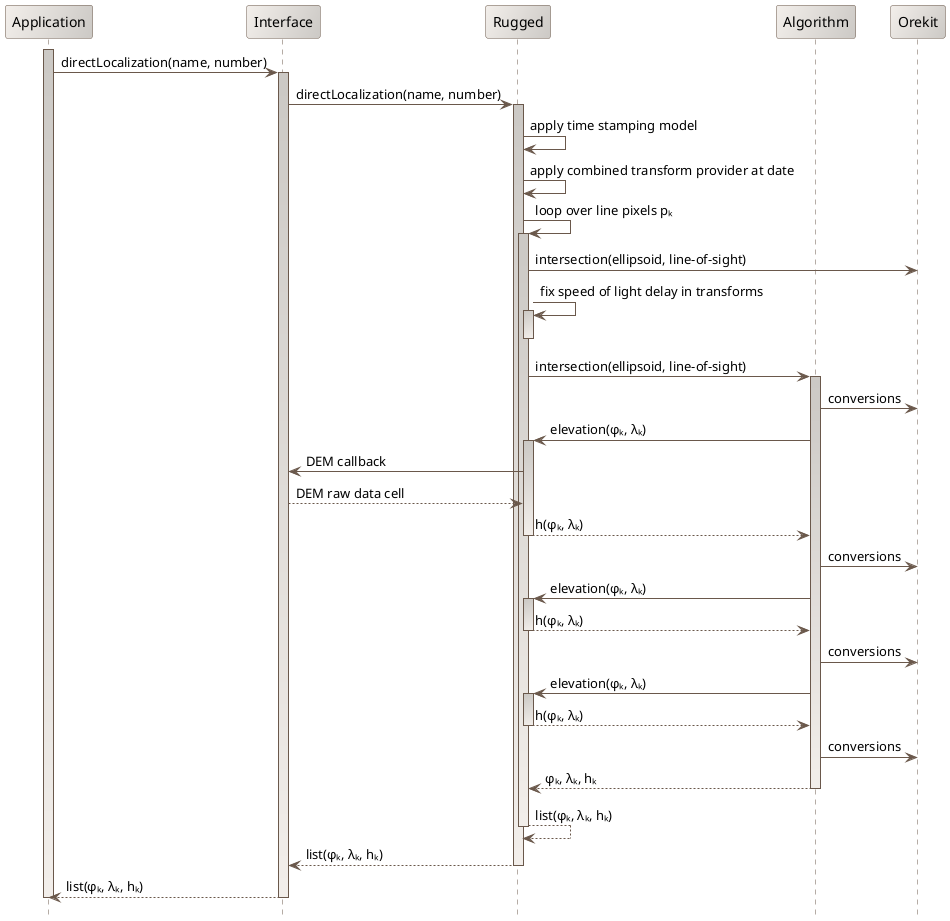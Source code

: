 ' Copyright 2013-2014 CS Systèmes d'Information
' Licensed to CS Systèmes d'Information (CS) under one or more
' contributor license agreements.  See the NOTICE file distributed with
' this work for additional information regarding copyright ownership.
' CS licenses this file to You under the Apache License, Version 2.0
' (the "License"); you may not use this file except in compliance with
' the License.  You may obtain a copy of the License at
'
'   http://www.apache.org/licenses/LICENSE-2.0
'
' Unless required by applicable law or agreed to in writing, software
' distributed under the License is distributed on an "AS IS" BASIS,
' WITHOUT WARRANTIES OR CONDITIONS OF ANY KIND, either express or implied.
' See the License for the specific language governing permissions and
' limitations under the License.

@startuml

  skinparam svek                                true
  skinparam NoteBackgroundColor                 #F3EFEB
  skinparam NoteBorderColor                     #691616
  skinparam NoteFontColor                       #691616
  skinparam SequenceActorBorderColor            #6A584B
  skinparam SequenceParticipantBackgroundColor  #F3EFEB/CCC9C5
  skinparam SequenceParticipantBorderColor      #6A584B
  skinparam SequenceLifeLineBackgroundColor     #CCC9C5/F3EFEB
  skinparam SequenceLifeLineBorderColor         #6A584B
  skinparam SequenceArrowColor                  #6A584B
  skinparam SequenceBorderColor                 #6A584B
  skinparam SequenceFontSize                    11

  hide footbox

  participant "Application" as A
  participant "Interface" as I
  participant "Rugged" as R
  participant "Algorithm" as G
  participant "Orekit" as O

  activate A
  A  -> I : directLocalization(name, number)
     activate I
       I  -> R : directLocalization(name, number)
       activate R
         R -> R : apply time stamping model
         R -> R : apply combined transform provider at date
         R -> R : loop over line pixels pₖ
         activate R
           R -> O : intersection(ellipsoid, line-of-sight)
           R -> R : fix speed of light delay in transforms
           activate R
           deactivate R
           R -> G : intersection(ellipsoid, line-of-sight)
           activate G
             G -> O  : conversions
             G -> R : elevation(φₖ, λₖ)
             activate R
               R -> I : DEM callback
               I --> R : DEM raw data cell
               R --> G : h(φₖ, λₖ)
             deactivate R
             G -> O  : conversions
             G -> R : elevation(φₖ, λₖ)
             activate R
               R --> G : h(φₖ, λₖ)
             deactivate R
             G -> O  : conversions
             G -> R : elevation(φₖ, λₖ)
             activate R
               R --> G : h(φₖ, λₖ)
             deactivate R
             G -> O  : conversions
             G --> R : φₖ, λₖ, hₖ
           deactivate G
           R --> R : list(φₖ, λₖ, hₖ)
         deactivate R
         R --> I : list(φₖ, λₖ, hₖ)
       deactivate R
       I  --> A : list(φₖ, λₖ, hₖ)
     deactivate I
  deactivate A

@enduml
